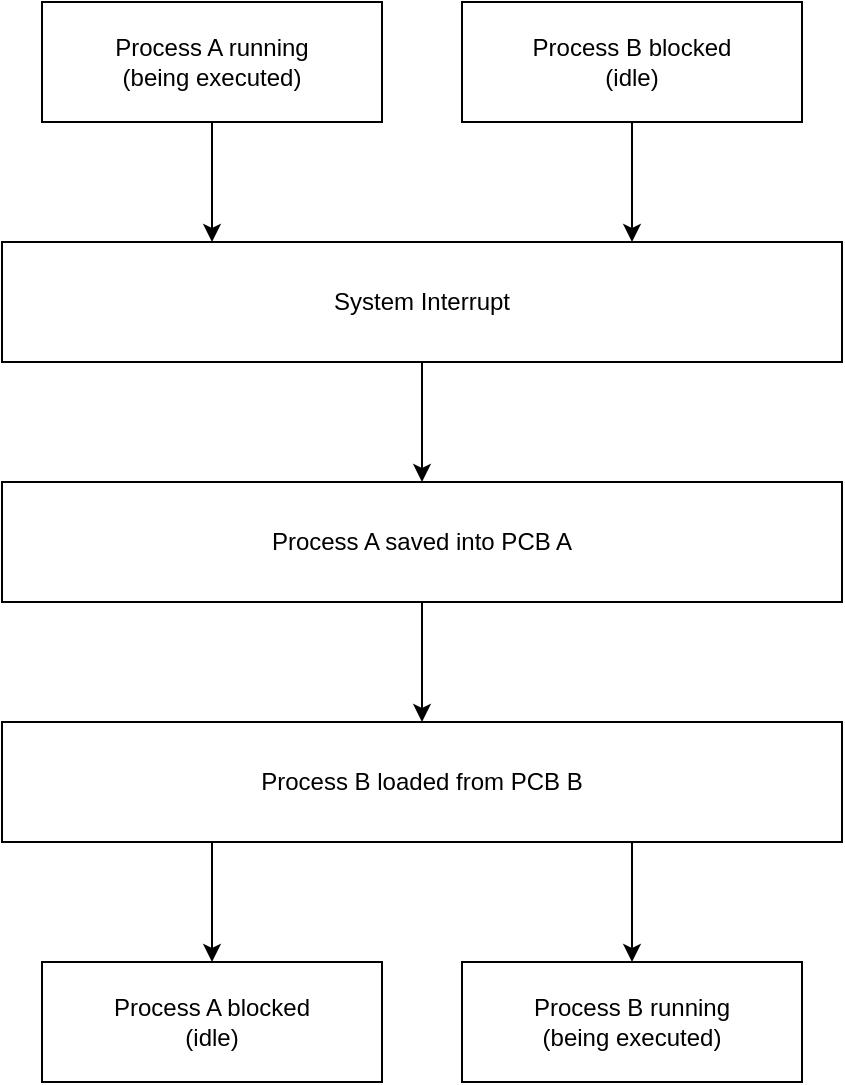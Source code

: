 <mxfile version="16.1.2" type="device"><diagram id="C5RBs43oDa-KdzZeNtuy" name="Page-1"><mxGraphModel dx="1381" dy="764" grid="1" gridSize="10" guides="1" tooltips="1" connect="1" arrows="1" fold="1" page="1" pageScale="1" pageWidth="827" pageHeight="1169" math="0" shadow="0"><root><mxCell id="WIyWlLk6GJQsqaUBKTNV-0"/><mxCell id="WIyWlLk6GJQsqaUBKTNV-1" parent="WIyWlLk6GJQsqaUBKTNV-0"/><mxCell id="S7rmzcaKSZGhLLLIMMp0-1" value="Process A running&lt;br&gt;(being executed)" style="rounded=0;whiteSpace=wrap;html=1;" vertex="1" parent="WIyWlLk6GJQsqaUBKTNV-1"><mxGeometry x="210" y="40" width="170" height="60" as="geometry"/></mxCell><mxCell id="S7rmzcaKSZGhLLLIMMp0-3" value="Process B blocked&lt;br&gt;(idle)" style="rounded=0;whiteSpace=wrap;html=1;" vertex="1" parent="WIyWlLk6GJQsqaUBKTNV-1"><mxGeometry x="420" y="40" width="170" height="60" as="geometry"/></mxCell><mxCell id="S7rmzcaKSZGhLLLIMMp0-4" value="" style="endArrow=classic;html=1;rounded=0;exitX=0.5;exitY=1;exitDx=0;exitDy=0;entryX=0.25;entryY=0;entryDx=0;entryDy=0;" edge="1" parent="WIyWlLk6GJQsqaUBKTNV-1" source="S7rmzcaKSZGhLLLIMMp0-1" target="S7rmzcaKSZGhLLLIMMp0-6"><mxGeometry width="50" height="50" relative="1" as="geometry"><mxPoint x="390" y="420" as="sourcePoint"/><mxPoint x="275" y="230" as="targetPoint"/></mxGeometry></mxCell><mxCell id="S7rmzcaKSZGhLLLIMMp0-5" value="" style="endArrow=classic;html=1;rounded=0;exitX=0.5;exitY=1;exitDx=0;exitDy=0;entryX=0.75;entryY=0;entryDx=0;entryDy=0;" edge="1" parent="WIyWlLk6GJQsqaUBKTNV-1" source="S7rmzcaKSZGhLLLIMMp0-3" target="S7rmzcaKSZGhLLLIMMp0-6"><mxGeometry width="50" height="50" relative="1" as="geometry"><mxPoint x="135" y="110" as="sourcePoint"/><mxPoint x="525" y="220" as="targetPoint"/></mxGeometry></mxCell><mxCell id="S7rmzcaKSZGhLLLIMMp0-6" value="System Interrupt" style="rounded=0;whiteSpace=wrap;html=1;" vertex="1" parent="WIyWlLk6GJQsqaUBKTNV-1"><mxGeometry x="190" y="160" width="420" height="60" as="geometry"/></mxCell><mxCell id="S7rmzcaKSZGhLLLIMMp0-7" value="" style="endArrow=classic;html=1;rounded=0;exitX=0.5;exitY=1;exitDx=0;exitDy=0;entryX=0.5;entryY=0;entryDx=0;entryDy=0;" edge="1" parent="WIyWlLk6GJQsqaUBKTNV-1" source="S7rmzcaKSZGhLLLIMMp0-6" target="S7rmzcaKSZGhLLLIMMp0-8"><mxGeometry width="50" height="50" relative="1" as="geometry"><mxPoint x="480" y="300" as="sourcePoint"/><mxPoint x="400" y="300" as="targetPoint"/></mxGeometry></mxCell><mxCell id="S7rmzcaKSZGhLLLIMMp0-8" value="Process A saved into PCB A" style="rounded=0;whiteSpace=wrap;html=1;" vertex="1" parent="WIyWlLk6GJQsqaUBKTNV-1"><mxGeometry x="190" y="280" width="420" height="60" as="geometry"/></mxCell><mxCell id="S7rmzcaKSZGhLLLIMMp0-9" value="" style="endArrow=classic;html=1;rounded=0;exitX=0.5;exitY=1;exitDx=0;exitDy=0;entryX=0.5;entryY=0;entryDx=0;entryDy=0;" edge="1" parent="WIyWlLk6GJQsqaUBKTNV-1" source="S7rmzcaKSZGhLLLIMMp0-8" target="S7rmzcaKSZGhLLLIMMp0-10"><mxGeometry width="50" height="50" relative="1" as="geometry"><mxPoint x="410" y="250" as="sourcePoint"/><mxPoint x="400" y="390" as="targetPoint"/></mxGeometry></mxCell><mxCell id="S7rmzcaKSZGhLLLIMMp0-10" value="Process B loaded from PCB B" style="rounded=0;whiteSpace=wrap;html=1;" vertex="1" parent="WIyWlLk6GJQsqaUBKTNV-1"><mxGeometry x="190" y="400" width="420" height="60" as="geometry"/></mxCell><mxCell id="S7rmzcaKSZGhLLLIMMp0-14" value="Process A blocked&lt;br&gt;(idle)" style="rounded=0;whiteSpace=wrap;html=1;" vertex="1" parent="WIyWlLk6GJQsqaUBKTNV-1"><mxGeometry x="210" y="520" width="170" height="60" as="geometry"/></mxCell><mxCell id="S7rmzcaKSZGhLLLIMMp0-15" value="" style="endArrow=classic;html=1;rounded=0;exitX=0.25;exitY=1;exitDx=0;exitDy=0;entryX=0.5;entryY=0;entryDx=0;entryDy=0;" edge="1" parent="WIyWlLk6GJQsqaUBKTNV-1" source="S7rmzcaKSZGhLLLIMMp0-10" target="S7rmzcaKSZGhLLLIMMp0-14"><mxGeometry width="50" height="50" relative="1" as="geometry"><mxPoint x="399.5" y="520" as="sourcePoint"/><mxPoint x="399.5" y="660" as="targetPoint"/></mxGeometry></mxCell><mxCell id="S7rmzcaKSZGhLLLIMMp0-16" value="Process B running&lt;br&gt;(being executed)" style="rounded=0;whiteSpace=wrap;html=1;" vertex="1" parent="WIyWlLk6GJQsqaUBKTNV-1"><mxGeometry x="420" y="520" width="170" height="60" as="geometry"/></mxCell><mxCell id="S7rmzcaKSZGhLLLIMMp0-17" value="" style="endArrow=classic;html=1;rounded=0;exitX=0.75;exitY=1;exitDx=0;exitDy=0;entryX=0.5;entryY=0;entryDx=0;entryDy=0;" edge="1" parent="WIyWlLk6GJQsqaUBKTNV-1" source="S7rmzcaKSZGhLLLIMMp0-10" target="S7rmzcaKSZGhLLLIMMp0-16"><mxGeometry width="50" height="50" relative="1" as="geometry"><mxPoint x="305" y="470" as="sourcePoint"/><mxPoint x="305" y="620" as="targetPoint"/></mxGeometry></mxCell></root></mxGraphModel></diagram></mxfile>